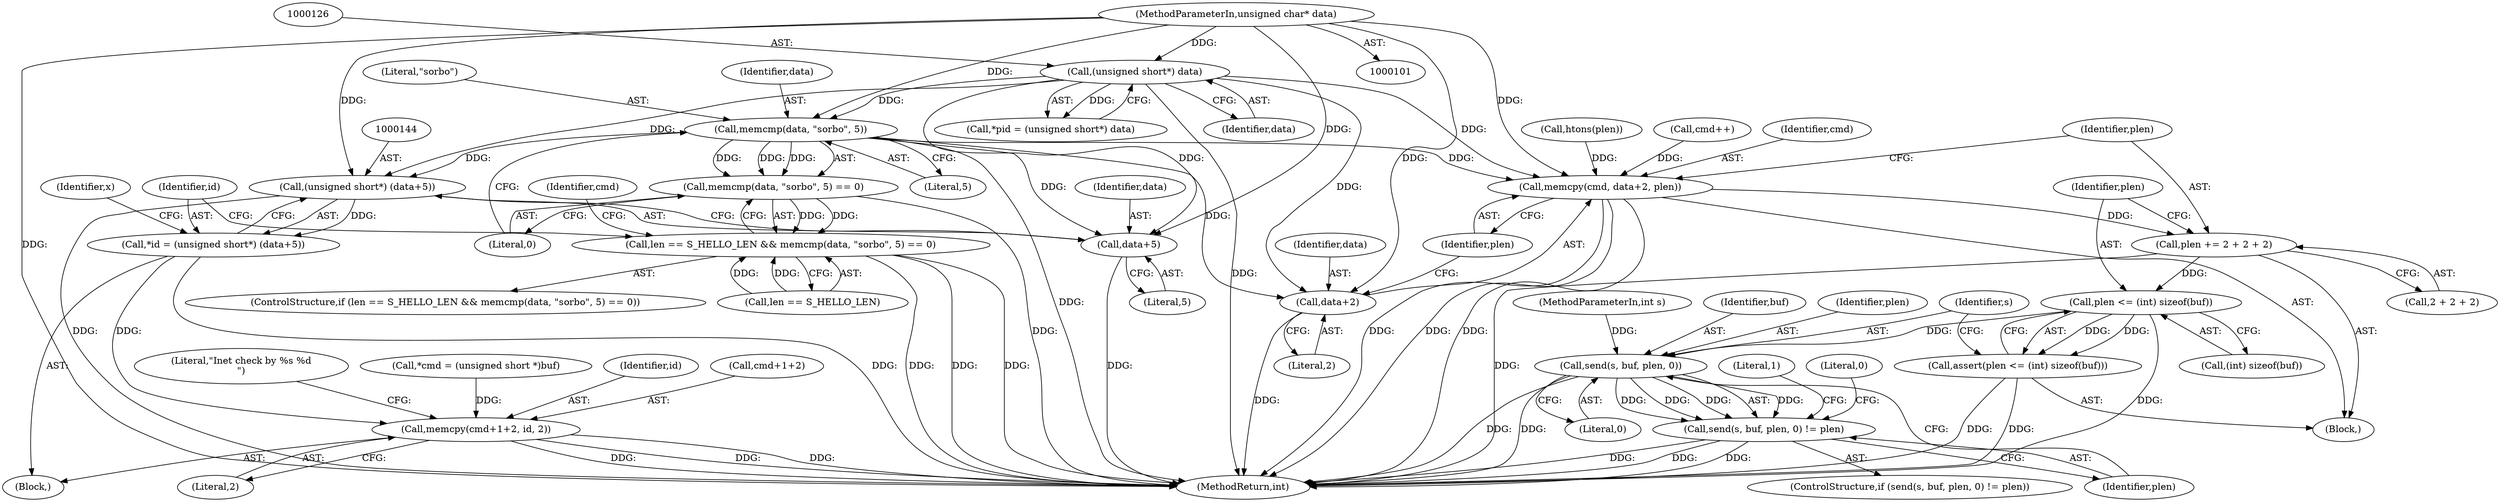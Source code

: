digraph "0_aircrack-ng_da087238963c1239fdabd47dc1b65279605aca70@API" {
"1000134" [label="(Call,memcmp(data, \"sorbo\", 5))"];
"1000125" [label="(Call,(unsigned short*) data)"];
"1000103" [label="(MethodParameterIn,unsigned char* data)"];
"1000133" [label="(Call,memcmp(data, \"sorbo\", 5) == 0)"];
"1000129" [label="(Call,len == S_HELLO_LEN && memcmp(data, \"sorbo\", 5) == 0)"];
"1000143" [label="(Call,(unsigned short*) (data+5))"];
"1000141" [label="(Call,*id = (unsigned short*) (data+5))"];
"1000167" [label="(Call,memcpy(cmd+1+2, id, 2))"];
"1000145" [label="(Call,data+5)"];
"1000265" [label="(Call,memcpy(cmd, data+2, plen))"];
"1000271" [label="(Call,plen += 2 + 2 + 2)"];
"1000279" [label="(Call,plen <= (int) sizeof(buf))"];
"1000278" [label="(Call,assert(plen <= (int) sizeof(buf)))"];
"1000287" [label="(Call,send(s, buf, plen, 0))"];
"1000286" [label="(Call,send(s, buf, plen, 0) != plen)"];
"1000267" [label="(Call,data+2)"];
"1000138" [label="(Literal,0)"];
"1000294" [label="(Literal,1)"];
"1000147" [label="(Literal,5)"];
"1000288" [label="(Identifier,s)"];
"1000281" [label="(Call,(int) sizeof(buf))"];
"1000296" [label="(Literal,0)"];
"1000290" [label="(Identifier,plen)"];
"1000145" [label="(Call,data+5)"];
"1000292" [label="(Identifier,plen)"];
"1000270" [label="(Identifier,plen)"];
"1000106" [label="(Block,)"];
"1000130" [label="(Call,len == S_HELLO_LEN)"];
"1000103" [label="(MethodParameterIn,unsigned char* data)"];
"1000146" [label="(Identifier,data)"];
"1000168" [label="(Call,cmd+1+2)"];
"1000291" [label="(Literal,0)"];
"1000265" [label="(Call,memcpy(cmd, data+2, plen))"];
"1000268" [label="(Identifier,data)"];
"1000266" [label="(Identifier,cmd)"];
"1000271" [label="(Call,plen += 2 + 2 + 2)"];
"1000129" [label="(Call,len == S_HELLO_LEN && memcmp(data, \"sorbo\", 5) == 0)"];
"1000198" [label="(Identifier,cmd)"];
"1000176" [label="(Literal,\"Inet check by %s %d\n\")"];
"1000137" [label="(Literal,5)"];
"1000263" [label="(Call,htons(plen))"];
"1000135" [label="(Identifier,data)"];
"1000286" [label="(Call,send(s, buf, plen, 0) != plen)"];
"1000150" [label="(Identifier,x)"];
"1000261" [label="(Call,cmd++)"];
"1000280" [label="(Identifier,plen)"];
"1000102" [label="(MethodParameterIn,int s)"];
"1000174" [label="(Literal,2)"];
"1000136" [label="(Literal,\"sorbo\")"];
"1000133" [label="(Call,memcmp(data, \"sorbo\", 5) == 0)"];
"1000273" [label="(Call,2 + 2 + 2)"];
"1000269" [label="(Literal,2)"];
"1000142" [label="(Identifier,id)"];
"1000139" [label="(Block,)"];
"1000267" [label="(Call,data+2)"];
"1000285" [label="(ControlStructure,if (send(s, buf, plen, 0) != plen))"];
"1000127" [label="(Identifier,data)"];
"1000109" [label="(Call,*cmd = (unsigned short *)buf)"];
"1000123" [label="(Call,*pid = (unsigned short*) data)"];
"1000141" [label="(Call,*id = (unsigned short*) (data+5))"];
"1000297" [label="(MethodReturn,int)"];
"1000272" [label="(Identifier,plen)"];
"1000143" [label="(Call,(unsigned short*) (data+5))"];
"1000125" [label="(Call,(unsigned short*) data)"];
"1000173" [label="(Identifier,id)"];
"1000287" [label="(Call,send(s, buf, plen, 0))"];
"1000128" [label="(ControlStructure,if (len == S_HELLO_LEN && memcmp(data, \"sorbo\", 5) == 0))"];
"1000167" [label="(Call,memcpy(cmd+1+2, id, 2))"];
"1000278" [label="(Call,assert(plen <= (int) sizeof(buf)))"];
"1000279" [label="(Call,plen <= (int) sizeof(buf))"];
"1000134" [label="(Call,memcmp(data, \"sorbo\", 5))"];
"1000289" [label="(Identifier,buf)"];
"1000134" -> "1000133"  [label="AST: "];
"1000134" -> "1000137"  [label="CFG: "];
"1000135" -> "1000134"  [label="AST: "];
"1000136" -> "1000134"  [label="AST: "];
"1000137" -> "1000134"  [label="AST: "];
"1000138" -> "1000134"  [label="CFG: "];
"1000134" -> "1000297"  [label="DDG: "];
"1000134" -> "1000133"  [label="DDG: "];
"1000134" -> "1000133"  [label="DDG: "];
"1000134" -> "1000133"  [label="DDG: "];
"1000125" -> "1000134"  [label="DDG: "];
"1000103" -> "1000134"  [label="DDG: "];
"1000134" -> "1000143"  [label="DDG: "];
"1000134" -> "1000145"  [label="DDG: "];
"1000134" -> "1000265"  [label="DDG: "];
"1000134" -> "1000267"  [label="DDG: "];
"1000125" -> "1000123"  [label="AST: "];
"1000125" -> "1000127"  [label="CFG: "];
"1000126" -> "1000125"  [label="AST: "];
"1000127" -> "1000125"  [label="AST: "];
"1000123" -> "1000125"  [label="CFG: "];
"1000125" -> "1000297"  [label="DDG: "];
"1000125" -> "1000123"  [label="DDG: "];
"1000103" -> "1000125"  [label="DDG: "];
"1000125" -> "1000143"  [label="DDG: "];
"1000125" -> "1000145"  [label="DDG: "];
"1000125" -> "1000265"  [label="DDG: "];
"1000125" -> "1000267"  [label="DDG: "];
"1000103" -> "1000101"  [label="AST: "];
"1000103" -> "1000297"  [label="DDG: "];
"1000103" -> "1000143"  [label="DDG: "];
"1000103" -> "1000145"  [label="DDG: "];
"1000103" -> "1000265"  [label="DDG: "];
"1000103" -> "1000267"  [label="DDG: "];
"1000133" -> "1000129"  [label="AST: "];
"1000133" -> "1000138"  [label="CFG: "];
"1000138" -> "1000133"  [label="AST: "];
"1000129" -> "1000133"  [label="CFG: "];
"1000133" -> "1000297"  [label="DDG: "];
"1000133" -> "1000129"  [label="DDG: "];
"1000133" -> "1000129"  [label="DDG: "];
"1000129" -> "1000128"  [label="AST: "];
"1000129" -> "1000130"  [label="CFG: "];
"1000130" -> "1000129"  [label="AST: "];
"1000142" -> "1000129"  [label="CFG: "];
"1000198" -> "1000129"  [label="CFG: "];
"1000129" -> "1000297"  [label="DDG: "];
"1000129" -> "1000297"  [label="DDG: "];
"1000129" -> "1000297"  [label="DDG: "];
"1000130" -> "1000129"  [label="DDG: "];
"1000130" -> "1000129"  [label="DDG: "];
"1000143" -> "1000141"  [label="AST: "];
"1000143" -> "1000145"  [label="CFG: "];
"1000144" -> "1000143"  [label="AST: "];
"1000145" -> "1000143"  [label="AST: "];
"1000141" -> "1000143"  [label="CFG: "];
"1000143" -> "1000297"  [label="DDG: "];
"1000143" -> "1000141"  [label="DDG: "];
"1000141" -> "1000139"  [label="AST: "];
"1000142" -> "1000141"  [label="AST: "];
"1000150" -> "1000141"  [label="CFG: "];
"1000141" -> "1000297"  [label="DDG: "];
"1000141" -> "1000167"  [label="DDG: "];
"1000167" -> "1000139"  [label="AST: "];
"1000167" -> "1000174"  [label="CFG: "];
"1000168" -> "1000167"  [label="AST: "];
"1000173" -> "1000167"  [label="AST: "];
"1000174" -> "1000167"  [label="AST: "];
"1000176" -> "1000167"  [label="CFG: "];
"1000167" -> "1000297"  [label="DDG: "];
"1000167" -> "1000297"  [label="DDG: "];
"1000167" -> "1000297"  [label="DDG: "];
"1000109" -> "1000167"  [label="DDG: "];
"1000145" -> "1000147"  [label="CFG: "];
"1000146" -> "1000145"  [label="AST: "];
"1000147" -> "1000145"  [label="AST: "];
"1000145" -> "1000297"  [label="DDG: "];
"1000265" -> "1000106"  [label="AST: "];
"1000265" -> "1000270"  [label="CFG: "];
"1000266" -> "1000265"  [label="AST: "];
"1000267" -> "1000265"  [label="AST: "];
"1000270" -> "1000265"  [label="AST: "];
"1000272" -> "1000265"  [label="CFG: "];
"1000265" -> "1000297"  [label="DDG: "];
"1000265" -> "1000297"  [label="DDG: "];
"1000265" -> "1000297"  [label="DDG: "];
"1000261" -> "1000265"  [label="DDG: "];
"1000263" -> "1000265"  [label="DDG: "];
"1000265" -> "1000271"  [label="DDG: "];
"1000271" -> "1000106"  [label="AST: "];
"1000271" -> "1000273"  [label="CFG: "];
"1000272" -> "1000271"  [label="AST: "];
"1000273" -> "1000271"  [label="AST: "];
"1000280" -> "1000271"  [label="CFG: "];
"1000271" -> "1000297"  [label="DDG: "];
"1000271" -> "1000279"  [label="DDG: "];
"1000279" -> "1000278"  [label="AST: "];
"1000279" -> "1000281"  [label="CFG: "];
"1000280" -> "1000279"  [label="AST: "];
"1000281" -> "1000279"  [label="AST: "];
"1000278" -> "1000279"  [label="CFG: "];
"1000279" -> "1000297"  [label="DDG: "];
"1000279" -> "1000278"  [label="DDG: "];
"1000279" -> "1000278"  [label="DDG: "];
"1000279" -> "1000287"  [label="DDG: "];
"1000278" -> "1000106"  [label="AST: "];
"1000288" -> "1000278"  [label="CFG: "];
"1000278" -> "1000297"  [label="DDG: "];
"1000278" -> "1000297"  [label="DDG: "];
"1000287" -> "1000286"  [label="AST: "];
"1000287" -> "1000291"  [label="CFG: "];
"1000288" -> "1000287"  [label="AST: "];
"1000289" -> "1000287"  [label="AST: "];
"1000290" -> "1000287"  [label="AST: "];
"1000291" -> "1000287"  [label="AST: "];
"1000292" -> "1000287"  [label="CFG: "];
"1000287" -> "1000297"  [label="DDG: "];
"1000287" -> "1000297"  [label="DDG: "];
"1000287" -> "1000286"  [label="DDG: "];
"1000287" -> "1000286"  [label="DDG: "];
"1000287" -> "1000286"  [label="DDG: "];
"1000287" -> "1000286"  [label="DDG: "];
"1000102" -> "1000287"  [label="DDG: "];
"1000286" -> "1000285"  [label="AST: "];
"1000286" -> "1000292"  [label="CFG: "];
"1000292" -> "1000286"  [label="AST: "];
"1000294" -> "1000286"  [label="CFG: "];
"1000296" -> "1000286"  [label="CFG: "];
"1000286" -> "1000297"  [label="DDG: "];
"1000286" -> "1000297"  [label="DDG: "];
"1000286" -> "1000297"  [label="DDG: "];
"1000267" -> "1000269"  [label="CFG: "];
"1000268" -> "1000267"  [label="AST: "];
"1000269" -> "1000267"  [label="AST: "];
"1000270" -> "1000267"  [label="CFG: "];
"1000267" -> "1000297"  [label="DDG: "];
}
